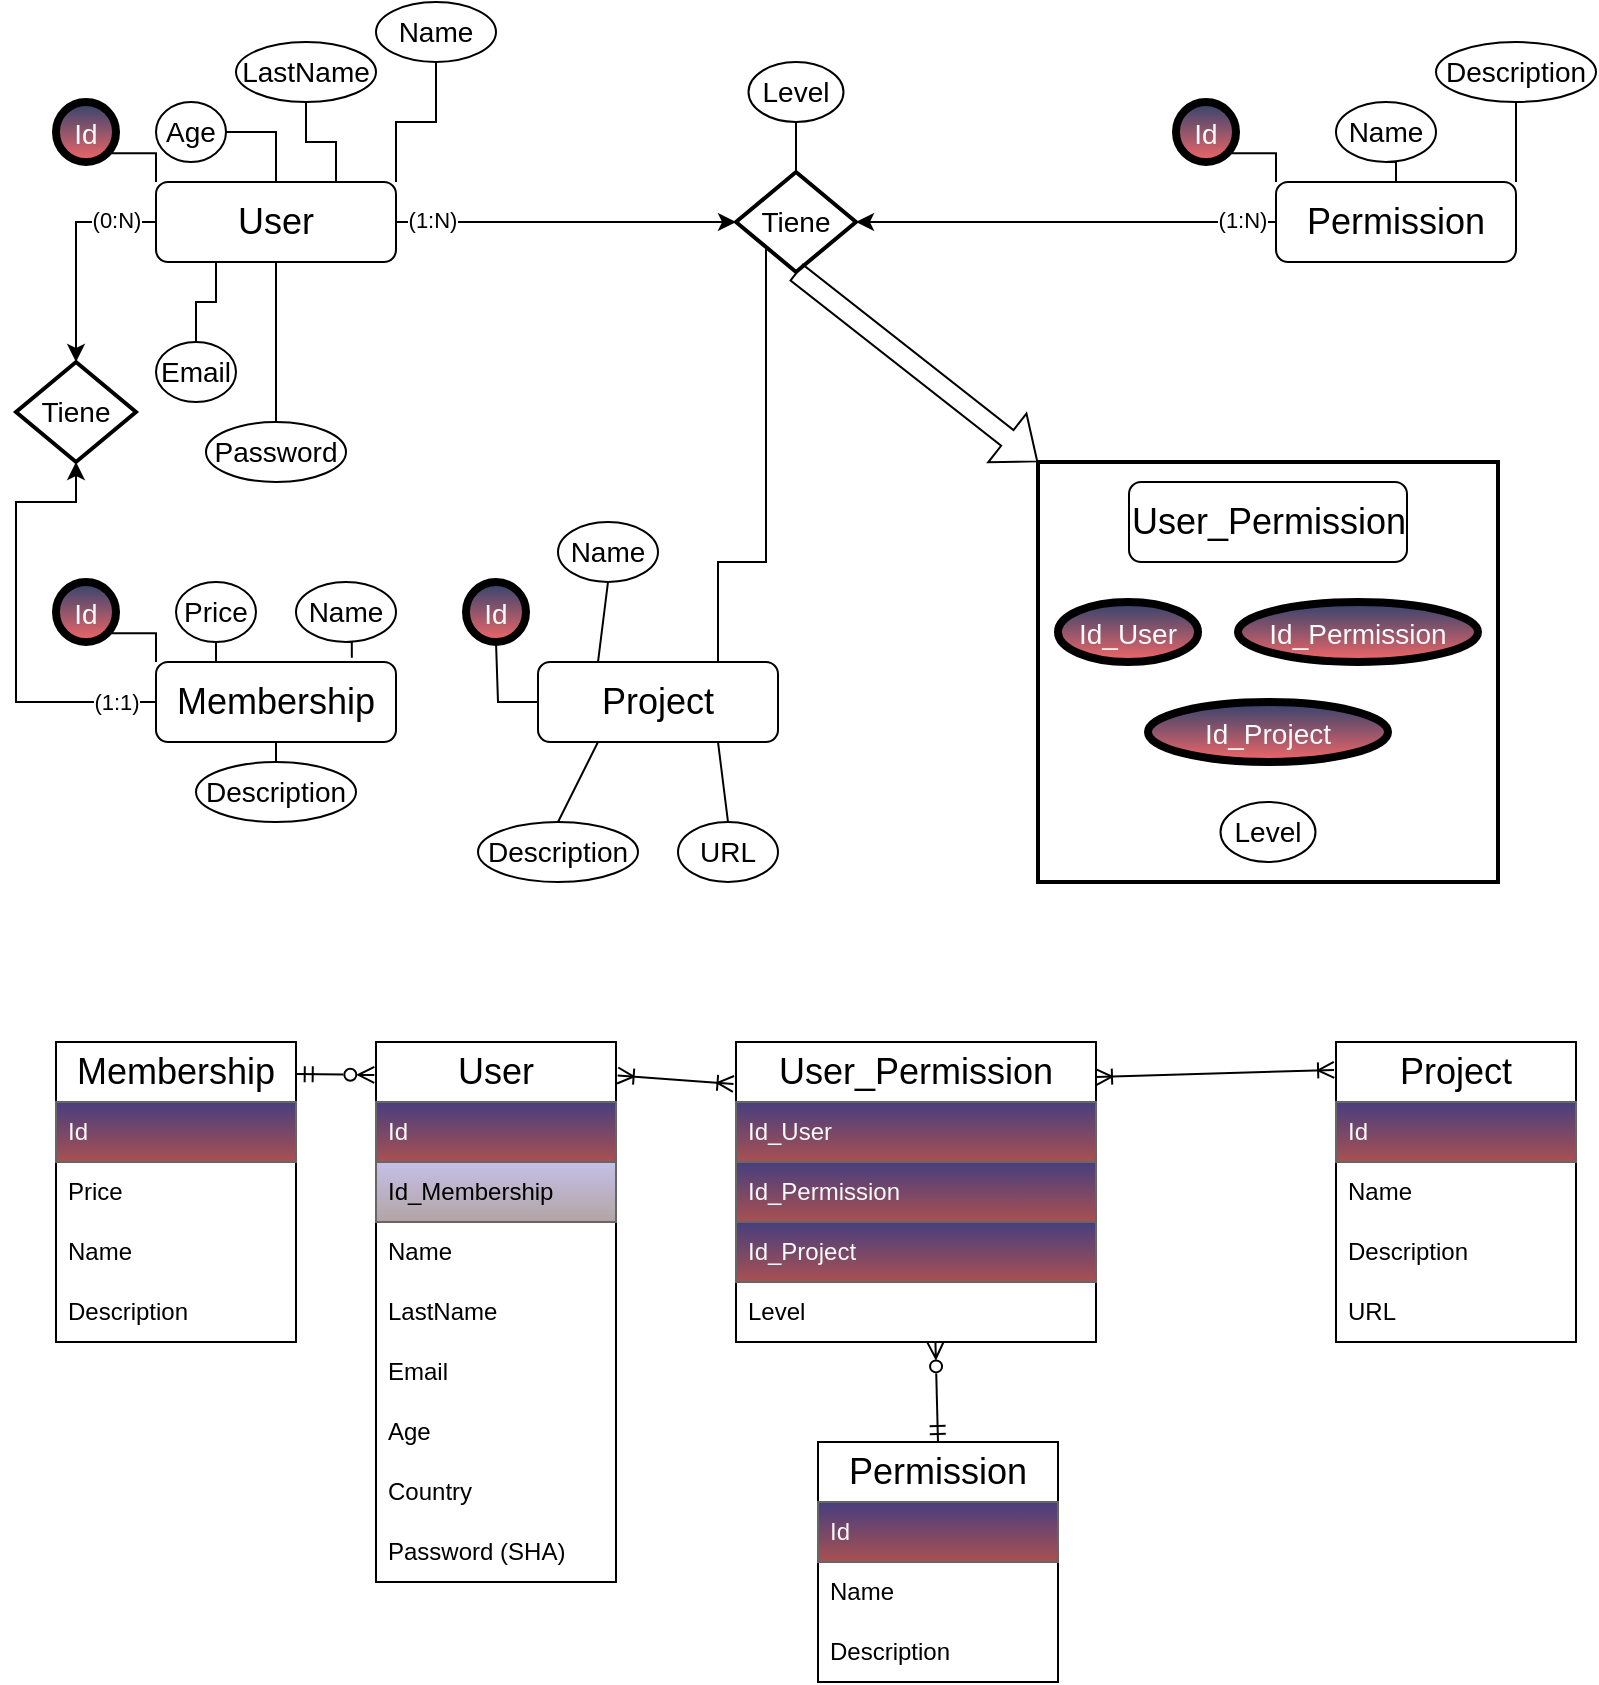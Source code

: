 <mxfile version="21.3.2" type="device">
  <diagram name="Página-1" id="1oXODAR04kZCbPPPJqvs">
    <mxGraphModel dx="1434" dy="834" grid="1" gridSize="10" guides="1" tooltips="1" connect="1" arrows="1" fold="1" page="1" pageScale="1" pageWidth="827" pageHeight="1169" math="0" shadow="0">
      <root>
        <mxCell id="0" />
        <mxCell id="1" parent="0" />
        <mxCell id="l98Kh_5DMOMrPFNrD7ur-1" value="" style="rounded=0;whiteSpace=wrap;html=1;strokeColor=#000000;strokeWidth=2;fontSize=11;fontColor=#000000;fillColor=#ffffff;gradientColor=none;" parent="1" vertex="1">
          <mxGeometry x="530" y="270" width="230" height="210" as="geometry" />
        </mxCell>
        <mxCell id="l98Kh_5DMOMrPFNrD7ur-2" style="edgeStyle=orthogonalEdgeStyle;rounded=0;orthogonalLoop=1;jettySize=auto;html=1;exitX=0;exitY=0.5;exitDx=0;exitDy=0;fontSize=14;fontColor=#000000;" parent="1" source="l98Kh_5DMOMrPFNrD7ur-6" target="l98Kh_5DMOMrPFNrD7ur-31" edge="1">
          <mxGeometry relative="1" as="geometry" />
        </mxCell>
        <mxCell id="l98Kh_5DMOMrPFNrD7ur-3" value="&lt;font style=&quot;font-size: 11px;&quot;&gt;(0:N)&lt;/font&gt;" style="edgeLabel;html=1;align=center;verticalAlign=middle;resizable=0;points=[];fontSize=14;fontColor=#000000;" parent="l98Kh_5DMOMrPFNrD7ur-2" vertex="1" connectable="0">
          <mxGeometry x="-0.786" relative="1" as="geometry">
            <mxPoint x="-8" y="-2" as="offset" />
          </mxGeometry>
        </mxCell>
        <mxCell id="l98Kh_5DMOMrPFNrD7ur-4" style="edgeStyle=orthogonalEdgeStyle;rounded=0;orthogonalLoop=1;jettySize=auto;html=1;exitX=1;exitY=0.5;exitDx=0;exitDy=0;fontSize=14;fontColor=#000000;" parent="1" source="l98Kh_5DMOMrPFNrD7ur-6" target="l98Kh_5DMOMrPFNrD7ur-42" edge="1">
          <mxGeometry relative="1" as="geometry" />
        </mxCell>
        <mxCell id="l98Kh_5DMOMrPFNrD7ur-5" value="(1:N)" style="edgeLabel;html=1;align=center;verticalAlign=middle;resizable=0;points=[];fontSize=11;fontColor=#000000;" parent="l98Kh_5DMOMrPFNrD7ur-4" vertex="1" connectable="0">
          <mxGeometry x="-0.668" y="-1" relative="1" as="geometry">
            <mxPoint x="-10" y="-2" as="offset" />
          </mxGeometry>
        </mxCell>
        <mxCell id="l98Kh_5DMOMrPFNrD7ur-6" value="&lt;font style=&quot;font-size: 18px;&quot;&gt;User&lt;/font&gt;" style="rounded=1;whiteSpace=wrap;html=1;" parent="1" vertex="1">
          <mxGeometry x="89" y="130" width="120" height="40" as="geometry" />
        </mxCell>
        <mxCell id="l98Kh_5DMOMrPFNrD7ur-7" style="edgeStyle=orthogonalEdgeStyle;rounded=0;orthogonalLoop=1;jettySize=auto;html=1;exitX=0;exitY=0.5;exitDx=0;exitDy=0;entryX=1;entryY=0.5;entryDx=0;entryDy=0;fontSize=14;fontColor=#000000;" parent="1" source="l98Kh_5DMOMrPFNrD7ur-9" target="l98Kh_5DMOMrPFNrD7ur-42" edge="1">
          <mxGeometry relative="1" as="geometry" />
        </mxCell>
        <mxCell id="l98Kh_5DMOMrPFNrD7ur-8" value="(1:N)" style="edgeLabel;html=1;align=center;verticalAlign=middle;resizable=0;points=[];fontSize=11;fontColor=#000000;" parent="l98Kh_5DMOMrPFNrD7ur-7" vertex="1" connectable="0">
          <mxGeometry x="-0.888" y="1" relative="1" as="geometry">
            <mxPoint x="-5" y="-2" as="offset" />
          </mxGeometry>
        </mxCell>
        <mxCell id="l98Kh_5DMOMrPFNrD7ur-9" value="&lt;font style=&quot;font-size: 18px;&quot;&gt;Permission&lt;/font&gt;" style="rounded=1;whiteSpace=wrap;html=1;" parent="1" vertex="1">
          <mxGeometry x="649" y="130" width="120" height="40" as="geometry" />
        </mxCell>
        <mxCell id="l98Kh_5DMOMrPFNrD7ur-10" value="&lt;font style=&quot;font-size: 18px;&quot;&gt;User_Permission&lt;/font&gt;" style="rounded=1;whiteSpace=wrap;html=1;" parent="1" vertex="1">
          <mxGeometry x="575.5" y="280" width="139" height="40" as="geometry" />
        </mxCell>
        <mxCell id="l98Kh_5DMOMrPFNrD7ur-11" style="edgeStyle=orthogonalEdgeStyle;rounded=0;orthogonalLoop=1;jettySize=auto;html=1;exitX=1;exitY=1;exitDx=0;exitDy=0;entryX=0;entryY=0;entryDx=0;entryDy=0;strokeColor=default;fontSize=11;fontColor=#000000;endArrow=none;endFill=0;" parent="1" source="l98Kh_5DMOMrPFNrD7ur-12" target="l98Kh_5DMOMrPFNrD7ur-6" edge="1">
          <mxGeometry relative="1" as="geometry" />
        </mxCell>
        <mxCell id="l98Kh_5DMOMrPFNrD7ur-12" value="&lt;font color=&quot;#fafafa&quot; style=&quot;font-size: 14px;&quot;&gt;Id&lt;/font&gt;" style="ellipse;whiteSpace=wrap;html=1;fontSize=18;fillColor=#30436e;gradientColor=#f46767;strokeColor=#000000;strokeWidth=4;" parent="1" vertex="1">
          <mxGeometry x="39" y="90" width="30" height="30" as="geometry" />
        </mxCell>
        <mxCell id="l98Kh_5DMOMrPFNrD7ur-13" style="edgeStyle=orthogonalEdgeStyle;rounded=0;orthogonalLoop=1;jettySize=auto;html=1;exitX=0.5;exitY=1;exitDx=0;exitDy=0;entryX=0.816;entryY=-0.053;entryDx=0;entryDy=0;entryPerimeter=0;strokeColor=default;fontSize=11;fontColor=#000000;endArrow=none;endFill=0;" parent="1" source="l98Kh_5DMOMrPFNrD7ur-14" target="l98Kh_5DMOMrPFNrD7ur-21" edge="1">
          <mxGeometry relative="1" as="geometry" />
        </mxCell>
        <mxCell id="l98Kh_5DMOMrPFNrD7ur-14" value="&lt;font color=&quot;#000000&quot;&gt;Name&lt;/font&gt;" style="ellipse;whiteSpace=wrap;html=1;fontSize=14;fontColor=#FAFAFA;fillColor=#FFFFFF;" parent="1" vertex="1">
          <mxGeometry x="159" y="330" width="50" height="30" as="geometry" />
        </mxCell>
        <mxCell id="l98Kh_5DMOMrPFNrD7ur-15" style="edgeStyle=orthogonalEdgeStyle;rounded=0;orthogonalLoop=1;jettySize=auto;html=1;exitX=0.5;exitY=1;exitDx=0;exitDy=0;entryX=0.75;entryY=0;entryDx=0;entryDy=0;strokeColor=default;fontSize=11;fontColor=#000000;endArrow=none;endFill=0;" parent="1" source="l98Kh_5DMOMrPFNrD7ur-16" target="l98Kh_5DMOMrPFNrD7ur-6" edge="1">
          <mxGeometry relative="1" as="geometry" />
        </mxCell>
        <mxCell id="l98Kh_5DMOMrPFNrD7ur-16" value="&lt;font color=&quot;#000000&quot;&gt;LastName&lt;/font&gt;" style="ellipse;whiteSpace=wrap;html=1;fontSize=14;fontColor=#FAFAFA;fillColor=#FFFFFF;" parent="1" vertex="1">
          <mxGeometry x="129" y="60" width="70" height="30" as="geometry" />
        </mxCell>
        <mxCell id="l98Kh_5DMOMrPFNrD7ur-17" style="edgeStyle=orthogonalEdgeStyle;rounded=0;orthogonalLoop=1;jettySize=auto;html=1;exitX=1;exitY=0.5;exitDx=0;exitDy=0;entryX=0.5;entryY=0;entryDx=0;entryDy=0;strokeColor=default;fontSize=11;fontColor=#000000;endArrow=none;endFill=0;" parent="1" source="l98Kh_5DMOMrPFNrD7ur-18" target="l98Kh_5DMOMrPFNrD7ur-6" edge="1">
          <mxGeometry relative="1" as="geometry" />
        </mxCell>
        <mxCell id="l98Kh_5DMOMrPFNrD7ur-18" value="&lt;font color=&quot;#000000&quot;&gt;Age&lt;/font&gt;" style="ellipse;whiteSpace=wrap;html=1;fontSize=14;fontColor=#FAFAFA;fillColor=#FFFFFF;" parent="1" vertex="1">
          <mxGeometry x="89" y="90" width="35" height="30" as="geometry" />
        </mxCell>
        <mxCell id="l98Kh_5DMOMrPFNrD7ur-19" style="edgeStyle=orthogonalEdgeStyle;rounded=0;orthogonalLoop=1;jettySize=auto;html=1;exitX=0;exitY=0.5;exitDx=0;exitDy=0;entryX=0.5;entryY=1;entryDx=0;entryDy=0;fontSize=14;fontColor=#000000;" parent="1" source="l98Kh_5DMOMrPFNrD7ur-21" target="l98Kh_5DMOMrPFNrD7ur-31" edge="1">
          <mxGeometry relative="1" as="geometry">
            <Array as="points">
              <mxPoint x="19" y="390" />
              <mxPoint x="19" y="290" />
              <mxPoint x="49" y="290" />
            </Array>
          </mxGeometry>
        </mxCell>
        <mxCell id="l98Kh_5DMOMrPFNrD7ur-20" value="(1:1)" style="edgeLabel;html=1;align=center;verticalAlign=middle;resizable=0;points=[];fontSize=11;fontColor=#000000;" parent="l98Kh_5DMOMrPFNrD7ur-19" vertex="1" connectable="0">
          <mxGeometry x="-0.761" y="2" relative="1" as="geometry">
            <mxPoint x="6" y="-2" as="offset" />
          </mxGeometry>
        </mxCell>
        <mxCell id="l98Kh_5DMOMrPFNrD7ur-21" value="&lt;span style=&quot;font-size: 18px;&quot;&gt;Membership&lt;/span&gt;" style="rounded=1;whiteSpace=wrap;html=1;" parent="1" vertex="1">
          <mxGeometry x="89" y="370" width="120" height="40" as="geometry" />
        </mxCell>
        <mxCell id="l98Kh_5DMOMrPFNrD7ur-22" style="edgeStyle=orthogonalEdgeStyle;rounded=0;orthogonalLoop=1;jettySize=auto;html=1;exitX=1;exitY=1;exitDx=0;exitDy=0;entryX=0;entryY=0;entryDx=0;entryDy=0;strokeColor=default;fontSize=11;fontColor=#000000;endArrow=none;endFill=0;" parent="1" source="l98Kh_5DMOMrPFNrD7ur-23" target="l98Kh_5DMOMrPFNrD7ur-21" edge="1">
          <mxGeometry relative="1" as="geometry" />
        </mxCell>
        <mxCell id="l98Kh_5DMOMrPFNrD7ur-23" value="&lt;font color=&quot;#fafafa&quot; style=&quot;font-size: 14px;&quot;&gt;Id&lt;/font&gt;" style="ellipse;whiteSpace=wrap;html=1;fontSize=18;fillColor=#30436e;gradientColor=#f46767;strokeColor=#000000;strokeWidth=4;" parent="1" vertex="1">
          <mxGeometry x="39" y="330" width="30" height="30" as="geometry" />
        </mxCell>
        <mxCell id="l98Kh_5DMOMrPFNrD7ur-24" value="&lt;font color=&quot;#fafafa&quot;&gt;&lt;span style=&quot;font-size: 14px;&quot;&gt;Id_User&lt;/span&gt;&lt;/font&gt;" style="ellipse;whiteSpace=wrap;html=1;fontSize=18;fillColor=#30436e;gradientColor=#f46767;strokeColor=#000000;strokeWidth=4;" parent="1" vertex="1">
          <mxGeometry x="540" y="340" width="70" height="30" as="geometry" />
        </mxCell>
        <mxCell id="l98Kh_5DMOMrPFNrD7ur-25" style="edgeStyle=orthogonalEdgeStyle;rounded=0;orthogonalLoop=1;jettySize=auto;html=1;exitX=1;exitY=1;exitDx=0;exitDy=0;entryX=0;entryY=0;entryDx=0;entryDy=0;strokeColor=default;fontSize=11;fontColor=#000000;endArrow=none;endFill=0;" parent="1" source="l98Kh_5DMOMrPFNrD7ur-26" target="l98Kh_5DMOMrPFNrD7ur-9" edge="1">
          <mxGeometry relative="1" as="geometry" />
        </mxCell>
        <mxCell id="l98Kh_5DMOMrPFNrD7ur-26" value="&lt;font color=&quot;#fafafa&quot; style=&quot;font-size: 14px;&quot;&gt;Id&lt;/font&gt;" style="ellipse;whiteSpace=wrap;html=1;fontSize=18;fillColor=#30436e;gradientColor=#f46767;strokeColor=#000000;strokeWidth=4;" parent="1" vertex="1">
          <mxGeometry x="599" y="90" width="30" height="30" as="geometry" />
        </mxCell>
        <mxCell id="l98Kh_5DMOMrPFNrD7ur-27" style="edgeStyle=orthogonalEdgeStyle;rounded=0;orthogonalLoop=1;jettySize=auto;html=1;exitX=0.5;exitY=0;exitDx=0;exitDy=0;entryX=0.25;entryY=1;entryDx=0;entryDy=0;strokeColor=default;fontSize=11;fontColor=#000000;endArrow=none;endFill=0;" parent="1" source="l98Kh_5DMOMrPFNrD7ur-28" target="l98Kh_5DMOMrPFNrD7ur-6" edge="1">
          <mxGeometry relative="1" as="geometry" />
        </mxCell>
        <mxCell id="l98Kh_5DMOMrPFNrD7ur-28" value="&lt;font color=&quot;#000000&quot;&gt;Email&lt;/font&gt;" style="ellipse;whiteSpace=wrap;html=1;fontSize=14;fontColor=#FAFAFA;fillColor=#FFFFFF;" parent="1" vertex="1">
          <mxGeometry x="89" y="210" width="40" height="30" as="geometry" />
        </mxCell>
        <mxCell id="l98Kh_5DMOMrPFNrD7ur-29" style="edgeStyle=orthogonalEdgeStyle;rounded=0;orthogonalLoop=1;jettySize=auto;html=1;exitX=0.5;exitY=0;exitDx=0;exitDy=0;entryX=0.5;entryY=1;entryDx=0;entryDy=0;strokeColor=default;fontSize=11;fontColor=#000000;endArrow=none;endFill=0;" parent="1" source="l98Kh_5DMOMrPFNrD7ur-30" target="l98Kh_5DMOMrPFNrD7ur-6" edge="1">
          <mxGeometry relative="1" as="geometry" />
        </mxCell>
        <mxCell id="l98Kh_5DMOMrPFNrD7ur-30" value="&lt;font color=&quot;#000000&quot;&gt;Password&lt;/font&gt;" style="ellipse;whiteSpace=wrap;html=1;fontSize=14;fontColor=#FAFAFA;fillColor=#FFFFFF;" parent="1" vertex="1">
          <mxGeometry x="114" y="250" width="70" height="30" as="geometry" />
        </mxCell>
        <mxCell id="l98Kh_5DMOMrPFNrD7ur-31" value="Tiene" style="rhombus;whiteSpace=wrap;html=1;strokeColor=#000000;strokeWidth=2;fontSize=14;fontColor=#000000;fillColor=#ffffff;gradientColor=none;" parent="1" vertex="1">
          <mxGeometry x="19" y="220" width="60" height="50" as="geometry" />
        </mxCell>
        <mxCell id="l98Kh_5DMOMrPFNrD7ur-32" style="edgeStyle=orthogonalEdgeStyle;rounded=0;orthogonalLoop=1;jettySize=auto;html=1;exitX=0.5;exitY=1;exitDx=0;exitDy=0;entryX=1;entryY=0;entryDx=0;entryDy=0;fontSize=11;fontColor=#000000;strokeColor=default;endArrow=none;endFill=0;" parent="1" source="l98Kh_5DMOMrPFNrD7ur-33" target="l98Kh_5DMOMrPFNrD7ur-6" edge="1">
          <mxGeometry relative="1" as="geometry" />
        </mxCell>
        <mxCell id="l98Kh_5DMOMrPFNrD7ur-33" value="&lt;font color=&quot;#000000&quot;&gt;Name&lt;/font&gt;" style="ellipse;whiteSpace=wrap;html=1;fontSize=14;fontColor=#FAFAFA;fillColor=#FFFFFF;" parent="1" vertex="1">
          <mxGeometry x="199" y="40" width="60" height="30" as="geometry" />
        </mxCell>
        <mxCell id="l98Kh_5DMOMrPFNrD7ur-34" style="edgeStyle=orthogonalEdgeStyle;rounded=0;orthogonalLoop=1;jettySize=auto;html=1;exitX=0.5;exitY=1;exitDx=0;exitDy=0;entryX=0.25;entryY=0;entryDx=0;entryDy=0;strokeColor=default;fontSize=11;fontColor=#000000;endArrow=none;endFill=0;" parent="1" source="l98Kh_5DMOMrPFNrD7ur-35" target="l98Kh_5DMOMrPFNrD7ur-21" edge="1">
          <mxGeometry relative="1" as="geometry" />
        </mxCell>
        <mxCell id="l98Kh_5DMOMrPFNrD7ur-35" value="&lt;font color=&quot;#000000&quot;&gt;Price&lt;/font&gt;" style="ellipse;whiteSpace=wrap;html=1;fontSize=14;fontColor=#FAFAFA;fillColor=#FFFFFF;" parent="1" vertex="1">
          <mxGeometry x="99" y="330" width="40" height="30" as="geometry" />
        </mxCell>
        <mxCell id="l98Kh_5DMOMrPFNrD7ur-36" style="edgeStyle=orthogonalEdgeStyle;rounded=0;orthogonalLoop=1;jettySize=auto;html=1;exitX=0.5;exitY=0;exitDx=0;exitDy=0;entryX=0.5;entryY=1;entryDx=0;entryDy=0;strokeColor=default;fontSize=11;fontColor=#000000;endArrow=none;endFill=0;" parent="1" source="l98Kh_5DMOMrPFNrD7ur-37" target="l98Kh_5DMOMrPFNrD7ur-21" edge="1">
          <mxGeometry relative="1" as="geometry" />
        </mxCell>
        <mxCell id="l98Kh_5DMOMrPFNrD7ur-37" value="&lt;font color=&quot;#000000&quot;&gt;Description&lt;/font&gt;" style="ellipse;whiteSpace=wrap;html=1;fontSize=14;fontColor=#FAFAFA;fillColor=#FFFFFF;" parent="1" vertex="1">
          <mxGeometry x="109" y="420" width="80" height="30" as="geometry" />
        </mxCell>
        <mxCell id="l98Kh_5DMOMrPFNrD7ur-38" style="edgeStyle=orthogonalEdgeStyle;rounded=0;orthogonalLoop=1;jettySize=auto;html=1;exitX=0.5;exitY=1;exitDx=0;exitDy=0;entryX=0.5;entryY=0;entryDx=0;entryDy=0;strokeColor=default;fontSize=11;fontColor=#000000;endArrow=none;endFill=0;" parent="1" source="l98Kh_5DMOMrPFNrD7ur-39" target="l98Kh_5DMOMrPFNrD7ur-9" edge="1">
          <mxGeometry relative="1" as="geometry" />
        </mxCell>
        <mxCell id="l98Kh_5DMOMrPFNrD7ur-39" value="&lt;font color=&quot;#000000&quot;&gt;Name&lt;/font&gt;" style="ellipse;whiteSpace=wrap;html=1;fontSize=14;fontColor=#FAFAFA;fillColor=#FFFFFF;" parent="1" vertex="1">
          <mxGeometry x="679" y="90" width="50" height="30" as="geometry" />
        </mxCell>
        <mxCell id="l98Kh_5DMOMrPFNrD7ur-40" style="edgeStyle=orthogonalEdgeStyle;rounded=0;orthogonalLoop=1;jettySize=auto;html=1;exitX=0.5;exitY=1;exitDx=0;exitDy=0;entryX=1;entryY=0;entryDx=0;entryDy=0;strokeColor=default;fontSize=11;fontColor=#000000;endArrow=none;endFill=0;" parent="1" source="l98Kh_5DMOMrPFNrD7ur-41" target="l98Kh_5DMOMrPFNrD7ur-9" edge="1">
          <mxGeometry relative="1" as="geometry" />
        </mxCell>
        <mxCell id="l98Kh_5DMOMrPFNrD7ur-41" value="&lt;font color=&quot;#000000&quot;&gt;Description&lt;/font&gt;" style="ellipse;whiteSpace=wrap;html=1;fontSize=14;fontColor=#FAFAFA;fillColor=#FFFFFF;" parent="1" vertex="1">
          <mxGeometry x="729" y="60" width="80" height="30" as="geometry" />
        </mxCell>
        <mxCell id="l98Kh_5DMOMrPFNrD7ur-42" value="Tiene" style="rhombus;whiteSpace=wrap;html=1;strokeColor=#000000;strokeWidth=2;fontSize=14;fontColor=#000000;fillColor=#ffffff;gradientColor=none;" parent="1" vertex="1">
          <mxGeometry x="379" y="125" width="60" height="50" as="geometry" />
        </mxCell>
        <mxCell id="l98Kh_5DMOMrPFNrD7ur-43" value="" style="shape=flexArrow;endArrow=classic;html=1;rounded=0;fontSize=11;fontColor=#000000;exitX=0.5;exitY=1;exitDx=0;exitDy=0;entryX=0;entryY=0;entryDx=0;entryDy=0;" parent="1" source="l98Kh_5DMOMrPFNrD7ur-42" target="l98Kh_5DMOMrPFNrD7ur-1" edge="1">
          <mxGeometry width="50" height="50" relative="1" as="geometry">
            <mxPoint x="419" y="200" as="sourcePoint" />
            <mxPoint x="449" y="250" as="targetPoint" />
          </mxGeometry>
        </mxCell>
        <mxCell id="l98Kh_5DMOMrPFNrD7ur-44" value="&lt;font color=&quot;#fafafa&quot;&gt;&lt;span style=&quot;font-size: 14px;&quot;&gt;Id_Permission&lt;/span&gt;&lt;/font&gt;" style="ellipse;whiteSpace=wrap;html=1;fontSize=18;fillColor=#30436e;gradientColor=#f46767;strokeColor=#000000;strokeWidth=4;" parent="1" vertex="1">
          <mxGeometry x="630" y="340" width="120" height="30" as="geometry" />
        </mxCell>
        <mxCell id="l98Kh_5DMOMrPFNrD7ur-45" style="edgeStyle=orthogonalEdgeStyle;rounded=0;orthogonalLoop=1;jettySize=auto;html=1;exitX=0.5;exitY=1;exitDx=0;exitDy=0;entryX=0.5;entryY=0;entryDx=0;entryDy=0;strokeColor=default;fontSize=11;fontColor=#333333;endArrow=none;endFill=0;" parent="1" source="l98Kh_5DMOMrPFNrD7ur-46" target="l98Kh_5DMOMrPFNrD7ur-42" edge="1">
          <mxGeometry relative="1" as="geometry" />
        </mxCell>
        <mxCell id="l98Kh_5DMOMrPFNrD7ur-46" value="&lt;font color=&quot;#000000&quot;&gt;Level&lt;/font&gt;" style="ellipse;whiteSpace=wrap;html=1;fontSize=14;fontColor=#FAFAFA;fillColor=#FFFFFF;" parent="1" vertex="1">
          <mxGeometry x="385.25" y="70" width="47.5" height="30" as="geometry" />
        </mxCell>
        <mxCell id="l98Kh_5DMOMrPFNrD7ur-47" value="&lt;font style=&quot;font-size: 18px;&quot;&gt;User&lt;/font&gt;" style="swimlane;fontStyle=0;childLayout=stackLayout;horizontal=1;startSize=30;horizontalStack=0;resizeParent=1;resizeParentMax=0;resizeLast=0;collapsible=1;marginBottom=0;whiteSpace=wrap;html=1;" parent="1" vertex="1">
          <mxGeometry x="199" y="560" width="120" height="270" as="geometry" />
        </mxCell>
        <mxCell id="l98Kh_5DMOMrPFNrD7ur-48" value="&lt;font color=&quot;#fafafa&quot;&gt;Id&lt;/font&gt;" style="text;strokeColor=#666666;fillColor=#463e7e;align=left;verticalAlign=middle;spacingLeft=4;spacingRight=4;overflow=hidden;points=[[0,0.5],[1,0.5]];portConstraint=eastwest;rotatable=0;whiteSpace=wrap;html=1;gradientColor=#a95151;" parent="l98Kh_5DMOMrPFNrD7ur-47" vertex="1">
          <mxGeometry y="30" width="120" height="30" as="geometry" />
        </mxCell>
        <mxCell id="l98Kh_5DMOMrPFNrD7ur-49" value="Id_Membership" style="text;strokeColor=#666666;fillColor=#c5c0e8;align=left;verticalAlign=middle;spacingLeft=4;spacingRight=4;overflow=hidden;points=[[0,0.5],[1,0.5]];portConstraint=eastwest;rotatable=0;whiteSpace=wrap;html=1;gradientColor=#b2a4a4;" parent="l98Kh_5DMOMrPFNrD7ur-47" vertex="1">
          <mxGeometry y="60" width="120" height="30" as="geometry" />
        </mxCell>
        <mxCell id="l98Kh_5DMOMrPFNrD7ur-50" value="Name" style="text;strokeColor=none;fillColor=none;align=left;verticalAlign=middle;spacingLeft=4;spacingRight=4;overflow=hidden;points=[[0,0.5],[1,0.5]];portConstraint=eastwest;rotatable=0;whiteSpace=wrap;html=1;" parent="l98Kh_5DMOMrPFNrD7ur-47" vertex="1">
          <mxGeometry y="90" width="120" height="30" as="geometry" />
        </mxCell>
        <mxCell id="l98Kh_5DMOMrPFNrD7ur-51" value="LastName" style="text;strokeColor=none;fillColor=none;align=left;verticalAlign=middle;spacingLeft=4;spacingRight=4;overflow=hidden;points=[[0,0.5],[1,0.5]];portConstraint=eastwest;rotatable=0;whiteSpace=wrap;html=1;" parent="l98Kh_5DMOMrPFNrD7ur-47" vertex="1">
          <mxGeometry y="120" width="120" height="30" as="geometry" />
        </mxCell>
        <mxCell id="l98Kh_5DMOMrPFNrD7ur-52" value="Email" style="text;strokeColor=none;fillColor=none;align=left;verticalAlign=middle;spacingLeft=4;spacingRight=4;overflow=hidden;points=[[0,0.5],[1,0.5]];portConstraint=eastwest;rotatable=0;whiteSpace=wrap;html=1;" parent="l98Kh_5DMOMrPFNrD7ur-47" vertex="1">
          <mxGeometry y="150" width="120" height="30" as="geometry" />
        </mxCell>
        <mxCell id="l98Kh_5DMOMrPFNrD7ur-53" value="Age" style="text;strokeColor=none;fillColor=none;align=left;verticalAlign=middle;spacingLeft=4;spacingRight=4;overflow=hidden;points=[[0,0.5],[1,0.5]];portConstraint=eastwest;rotatable=0;whiteSpace=wrap;html=1;" parent="l98Kh_5DMOMrPFNrD7ur-47" vertex="1">
          <mxGeometry y="180" width="120" height="30" as="geometry" />
        </mxCell>
        <mxCell id="l98Kh_5DMOMrPFNrD7ur-54" value="Country" style="text;strokeColor=none;fillColor=none;align=left;verticalAlign=middle;spacingLeft=4;spacingRight=4;overflow=hidden;points=[[0,0.5],[1,0.5]];portConstraint=eastwest;rotatable=0;whiteSpace=wrap;html=1;" parent="l98Kh_5DMOMrPFNrD7ur-47" vertex="1">
          <mxGeometry y="210" width="120" height="30" as="geometry" />
        </mxCell>
        <mxCell id="l98Kh_5DMOMrPFNrD7ur-55" value="Password (SHA)" style="text;strokeColor=none;fillColor=none;align=left;verticalAlign=middle;spacingLeft=4;spacingRight=4;overflow=hidden;points=[[0,0.5],[1,0.5]];portConstraint=eastwest;rotatable=0;whiteSpace=wrap;html=1;" parent="l98Kh_5DMOMrPFNrD7ur-47" vertex="1">
          <mxGeometry y="240" width="120" height="30" as="geometry" />
        </mxCell>
        <mxCell id="l98Kh_5DMOMrPFNrD7ur-56" value="&lt;font style=&quot;font-size: 18px;&quot;&gt;Membership&lt;/font&gt;" style="swimlane;fontStyle=0;childLayout=stackLayout;horizontal=1;startSize=30;horizontalStack=0;resizeParent=1;resizeParentMax=0;resizeLast=0;collapsible=1;marginBottom=0;whiteSpace=wrap;html=1;" parent="1" vertex="1">
          <mxGeometry x="39" y="560" width="120" height="150" as="geometry" />
        </mxCell>
        <mxCell id="l98Kh_5DMOMrPFNrD7ur-57" value="&lt;font color=&quot;#fafafa&quot;&gt;Id&lt;/font&gt;" style="text;strokeColor=#666666;fillColor=#463e7e;align=left;verticalAlign=middle;spacingLeft=4;spacingRight=4;overflow=hidden;points=[[0,0.5],[1,0.5]];portConstraint=eastwest;rotatable=0;whiteSpace=wrap;html=1;gradientColor=#a95151;" parent="l98Kh_5DMOMrPFNrD7ur-56" vertex="1">
          <mxGeometry y="30" width="120" height="30" as="geometry" />
        </mxCell>
        <mxCell id="l98Kh_5DMOMrPFNrD7ur-58" value="Price" style="text;strokeColor=none;fillColor=none;align=left;verticalAlign=middle;spacingLeft=4;spacingRight=4;overflow=hidden;points=[[0,0.5],[1,0.5]];portConstraint=eastwest;rotatable=0;whiteSpace=wrap;html=1;" parent="l98Kh_5DMOMrPFNrD7ur-56" vertex="1">
          <mxGeometry y="60" width="120" height="30" as="geometry" />
        </mxCell>
        <mxCell id="l98Kh_5DMOMrPFNrD7ur-59" value="Name" style="text;strokeColor=none;fillColor=none;align=left;verticalAlign=middle;spacingLeft=4;spacingRight=4;overflow=hidden;points=[[0,0.5],[1,0.5]];portConstraint=eastwest;rotatable=0;whiteSpace=wrap;html=1;" parent="l98Kh_5DMOMrPFNrD7ur-56" vertex="1">
          <mxGeometry y="90" width="120" height="30" as="geometry" />
        </mxCell>
        <mxCell id="l98Kh_5DMOMrPFNrD7ur-60" value="Description" style="text;strokeColor=none;fillColor=none;align=left;verticalAlign=middle;spacingLeft=4;spacingRight=4;overflow=hidden;points=[[0,0.5],[1,0.5]];portConstraint=eastwest;rotatable=0;whiteSpace=wrap;html=1;" parent="l98Kh_5DMOMrPFNrD7ur-56" vertex="1">
          <mxGeometry y="120" width="120" height="30" as="geometry" />
        </mxCell>
        <mxCell id="l98Kh_5DMOMrPFNrD7ur-61" value="&lt;font style=&quot;font-size: 18px;&quot;&gt;Permission&lt;/font&gt;" style="swimlane;fontStyle=0;childLayout=stackLayout;horizontal=1;startSize=30;horizontalStack=0;resizeParent=1;resizeParentMax=0;resizeLast=0;collapsible=1;marginBottom=0;whiteSpace=wrap;html=1;" parent="1" vertex="1">
          <mxGeometry x="420" y="760" width="120" height="120" as="geometry" />
        </mxCell>
        <mxCell id="l98Kh_5DMOMrPFNrD7ur-62" value="&lt;font color=&quot;#fafafa&quot;&gt;Id&lt;/font&gt;" style="text;strokeColor=#666666;fillColor=#463e7e;align=left;verticalAlign=middle;spacingLeft=4;spacingRight=4;overflow=hidden;points=[[0,0.5],[1,0.5]];portConstraint=eastwest;rotatable=0;whiteSpace=wrap;html=1;gradientColor=#a95151;" parent="l98Kh_5DMOMrPFNrD7ur-61" vertex="1">
          <mxGeometry y="30" width="120" height="30" as="geometry" />
        </mxCell>
        <mxCell id="l98Kh_5DMOMrPFNrD7ur-63" value="Name" style="text;strokeColor=none;fillColor=none;align=left;verticalAlign=middle;spacingLeft=4;spacingRight=4;overflow=hidden;points=[[0,0.5],[1,0.5]];portConstraint=eastwest;rotatable=0;whiteSpace=wrap;html=1;" parent="l98Kh_5DMOMrPFNrD7ur-61" vertex="1">
          <mxGeometry y="60" width="120" height="30" as="geometry" />
        </mxCell>
        <mxCell id="l98Kh_5DMOMrPFNrD7ur-64" value="Description" style="text;strokeColor=none;fillColor=none;align=left;verticalAlign=middle;spacingLeft=4;spacingRight=4;overflow=hidden;points=[[0,0.5],[1,0.5]];portConstraint=eastwest;rotatable=0;whiteSpace=wrap;html=1;" parent="l98Kh_5DMOMrPFNrD7ur-61" vertex="1">
          <mxGeometry y="90" width="120" height="30" as="geometry" />
        </mxCell>
        <mxCell id="l98Kh_5DMOMrPFNrD7ur-65" value="&lt;font style=&quot;font-size: 18px;&quot;&gt;User_Permission&lt;/font&gt;" style="swimlane;fontStyle=0;childLayout=stackLayout;horizontal=1;startSize=30;horizontalStack=0;resizeParent=1;resizeParentMax=0;resizeLast=0;collapsible=1;marginBottom=0;whiteSpace=wrap;html=1;" parent="1" vertex="1">
          <mxGeometry x="379" y="560" width="180" height="150" as="geometry" />
        </mxCell>
        <mxCell id="l98Kh_5DMOMrPFNrD7ur-66" value="&lt;font color=&quot;#fafafa&quot;&gt;Id_User&lt;/font&gt;" style="text;strokeColor=#666666;fillColor=#463e7e;align=left;verticalAlign=middle;spacingLeft=4;spacingRight=4;overflow=hidden;points=[[0,0.5],[1,0.5]];portConstraint=eastwest;rotatable=0;whiteSpace=wrap;html=1;gradientColor=#a95151;" parent="l98Kh_5DMOMrPFNrD7ur-65" vertex="1">
          <mxGeometry y="30" width="180" height="30" as="geometry" />
        </mxCell>
        <mxCell id="l98Kh_5DMOMrPFNrD7ur-67" value="&lt;font color=&quot;#fafafa&quot;&gt;Id_Permission&lt;/font&gt;" style="text;strokeColor=#666666;fillColor=#463e7e;align=left;verticalAlign=middle;spacingLeft=4;spacingRight=4;overflow=hidden;points=[[0,0.5],[1,0.5]];portConstraint=eastwest;rotatable=0;whiteSpace=wrap;html=1;gradientColor=#a95151;" parent="l98Kh_5DMOMrPFNrD7ur-65" vertex="1">
          <mxGeometry y="60" width="180" height="30" as="geometry" />
        </mxCell>
        <mxCell id="OYmmaktFHSaJrGXkDSAl-17" value="&lt;font color=&quot;#fafafa&quot;&gt;Id_Project&lt;/font&gt;" style="text;strokeColor=#666666;fillColor=#463e7e;align=left;verticalAlign=middle;spacingLeft=4;spacingRight=4;overflow=hidden;points=[[0,0.5],[1,0.5]];portConstraint=eastwest;rotatable=0;whiteSpace=wrap;html=1;gradientColor=#a95151;" parent="l98Kh_5DMOMrPFNrD7ur-65" vertex="1">
          <mxGeometry y="90" width="180" height="30" as="geometry" />
        </mxCell>
        <mxCell id="l98Kh_5DMOMrPFNrD7ur-68" value="Level" style="text;strokeColor=none;fillColor=none;align=left;verticalAlign=middle;spacingLeft=4;spacingRight=4;overflow=hidden;points=[[0,0.5],[1,0.5]];portConstraint=eastwest;rotatable=0;whiteSpace=wrap;html=1;" parent="l98Kh_5DMOMrPFNrD7ur-65" vertex="1">
          <mxGeometry y="120" width="180" height="30" as="geometry" />
        </mxCell>
        <mxCell id="l98Kh_5DMOMrPFNrD7ur-69" value="" style="endArrow=ERzeroToMany;html=1;rounded=0;startArrow=ERmandOne;startFill=0;endFill=0;exitX=1.003;exitY=0.107;exitDx=0;exitDy=0;exitPerimeter=0;entryX=-0.007;entryY=0.061;entryDx=0;entryDy=0;entryPerimeter=0;" parent="1" source="l98Kh_5DMOMrPFNrD7ur-56" target="l98Kh_5DMOMrPFNrD7ur-47" edge="1">
          <mxGeometry width="50" height="50" relative="1" as="geometry">
            <mxPoint x="369" y="760" as="sourcePoint" />
            <mxPoint x="419" y="710" as="targetPoint" />
          </mxGeometry>
        </mxCell>
        <mxCell id="l98Kh_5DMOMrPFNrD7ur-70" value="" style="endArrow=ERoneToMany;html=1;rounded=0;startArrow=ERoneToMany;startFill=0;endFill=0;exitX=1.007;exitY=0.062;exitDx=0;exitDy=0;exitPerimeter=0;entryX=-0.007;entryY=0.14;entryDx=0;entryDy=0;entryPerimeter=0;" parent="1" source="l98Kh_5DMOMrPFNrD7ur-47" target="l98Kh_5DMOMrPFNrD7ur-65" edge="1">
          <mxGeometry width="50" height="50" relative="1" as="geometry">
            <mxPoint x="329" y="580" as="sourcePoint" />
            <mxPoint x="368" y="580" as="targetPoint" />
          </mxGeometry>
        </mxCell>
        <mxCell id="l98Kh_5DMOMrPFNrD7ur-71" value="" style="endArrow=ERzeroToMany;html=1;rounded=0;startArrow=ERmandOne;startFill=0;endFill=0;exitX=0.5;exitY=0;exitDx=0;exitDy=0;entryX=0.554;entryY=1.007;entryDx=0;entryDy=0;entryPerimeter=0;" parent="1" source="l98Kh_5DMOMrPFNrD7ur-61" target="l98Kh_5DMOMrPFNrD7ur-68" edge="1">
          <mxGeometry width="50" height="50" relative="1" as="geometry">
            <mxPoint x="399" y="710" as="sourcePoint" />
            <mxPoint x="438" y="710" as="targetPoint" />
          </mxGeometry>
        </mxCell>
        <mxCell id="l98Kh_5DMOMrPFNrD7ur-72" value="&lt;font color=&quot;#000000&quot;&gt;Level&lt;/font&gt;" style="ellipse;whiteSpace=wrap;html=1;fontSize=14;fontColor=#FAFAFA;fillColor=#FFFFFF;" parent="1" vertex="1">
          <mxGeometry x="621.25" y="440" width="47.5" height="30" as="geometry" />
        </mxCell>
        <mxCell id="OYmmaktFHSaJrGXkDSAl-1" value="&lt;font style=&quot;font-size: 18px;&quot;&gt;Project&lt;/font&gt;" style="swimlane;fontStyle=0;childLayout=stackLayout;horizontal=1;startSize=30;horizontalStack=0;resizeParent=1;resizeParentMax=0;resizeLast=0;collapsible=1;marginBottom=0;whiteSpace=wrap;html=1;" parent="1" vertex="1">
          <mxGeometry x="679" y="560" width="120" height="150" as="geometry" />
        </mxCell>
        <mxCell id="OYmmaktFHSaJrGXkDSAl-2" value="&lt;font color=&quot;#fafafa&quot;&gt;Id&lt;/font&gt;" style="text;strokeColor=#666666;fillColor=#463e7e;align=left;verticalAlign=middle;spacingLeft=4;spacingRight=4;overflow=hidden;points=[[0,0.5],[1,0.5]];portConstraint=eastwest;rotatable=0;whiteSpace=wrap;html=1;gradientColor=#a95151;" parent="OYmmaktFHSaJrGXkDSAl-1" vertex="1">
          <mxGeometry y="30" width="120" height="30" as="geometry" />
        </mxCell>
        <mxCell id="OYmmaktFHSaJrGXkDSAl-3" value="Name" style="text;strokeColor=none;fillColor=none;align=left;verticalAlign=middle;spacingLeft=4;spacingRight=4;overflow=hidden;points=[[0,0.5],[1,0.5]];portConstraint=eastwest;rotatable=0;whiteSpace=wrap;html=1;" parent="OYmmaktFHSaJrGXkDSAl-1" vertex="1">
          <mxGeometry y="60" width="120" height="30" as="geometry" />
        </mxCell>
        <mxCell id="OYmmaktFHSaJrGXkDSAl-4" value="Description" style="text;strokeColor=none;fillColor=none;align=left;verticalAlign=middle;spacingLeft=4;spacingRight=4;overflow=hidden;points=[[0,0.5],[1,0.5]];portConstraint=eastwest;rotatable=0;whiteSpace=wrap;html=1;" parent="OYmmaktFHSaJrGXkDSAl-1" vertex="1">
          <mxGeometry y="90" width="120" height="30" as="geometry" />
        </mxCell>
        <mxCell id="OYmmaktFHSaJrGXkDSAl-5" value="URL" style="text;strokeColor=none;fillColor=none;align=left;verticalAlign=middle;spacingLeft=4;spacingRight=4;overflow=hidden;points=[[0,0.5],[1,0.5]];portConstraint=eastwest;rotatable=0;whiteSpace=wrap;html=1;" parent="OYmmaktFHSaJrGXkDSAl-1" vertex="1">
          <mxGeometry y="120" width="120" height="30" as="geometry" />
        </mxCell>
        <mxCell id="OYmmaktFHSaJrGXkDSAl-6" value="" style="endArrow=ERoneToMany;html=1;rounded=0;startArrow=ERoneToMany;startFill=0;endFill=0;exitX=1;exitY=0.117;exitDx=0;exitDy=0;exitPerimeter=0;entryX=-0.008;entryY=0.093;entryDx=0;entryDy=0;entryPerimeter=0;" parent="1" source="l98Kh_5DMOMrPFNrD7ur-65" target="OYmmaktFHSaJrGXkDSAl-1" edge="1">
          <mxGeometry width="50" height="50" relative="1" as="geometry">
            <mxPoint x="580.5" y="720" as="sourcePoint" />
            <mxPoint x="638.5" y="720" as="targetPoint" />
          </mxGeometry>
        </mxCell>
        <mxCell id="OYmmaktFHSaJrGXkDSAl-7" value="&lt;span style=&quot;font-size: 18px;&quot;&gt;Project&lt;/span&gt;" style="rounded=1;whiteSpace=wrap;html=1;" parent="1" vertex="1">
          <mxGeometry x="280" y="370" width="120" height="40" as="geometry" />
        </mxCell>
        <mxCell id="OYmmaktFHSaJrGXkDSAl-8" value="&lt;font color=&quot;#fafafa&quot; style=&quot;font-size: 14px;&quot;&gt;Id&lt;/font&gt;" style="ellipse;whiteSpace=wrap;html=1;fontSize=18;fillColor=#30436e;gradientColor=#f46767;strokeColor=#000000;strokeWidth=4;" parent="1" vertex="1">
          <mxGeometry x="244" y="330" width="30" height="30" as="geometry" />
        </mxCell>
        <mxCell id="OYmmaktFHSaJrGXkDSAl-9" value="&lt;font color=&quot;#000000&quot;&gt;Name&lt;/font&gt;" style="ellipse;whiteSpace=wrap;html=1;fontSize=14;fontColor=#FAFAFA;fillColor=#FFFFFF;" parent="1" vertex="1">
          <mxGeometry x="290" y="300" width="50" height="30" as="geometry" />
        </mxCell>
        <mxCell id="OYmmaktFHSaJrGXkDSAl-10" value="&lt;font color=&quot;#000000&quot;&gt;Description&lt;/font&gt;" style="ellipse;whiteSpace=wrap;html=1;fontSize=14;fontColor=#FAFAFA;fillColor=#FFFFFF;" parent="1" vertex="1">
          <mxGeometry x="250" y="450" width="80" height="30" as="geometry" />
        </mxCell>
        <mxCell id="OYmmaktFHSaJrGXkDSAl-11" value="&lt;font color=&quot;#000000&quot;&gt;URL&lt;/font&gt;" style="ellipse;whiteSpace=wrap;html=1;fontSize=14;fontColor=#FAFAFA;fillColor=#FFFFFF;" parent="1" vertex="1">
          <mxGeometry x="350" y="450" width="50" height="30" as="geometry" />
        </mxCell>
        <mxCell id="OYmmaktFHSaJrGXkDSAl-12" value="" style="endArrow=none;html=1;rounded=0;entryX=0.5;entryY=1;entryDx=0;entryDy=0;exitX=0;exitY=0.5;exitDx=0;exitDy=0;" parent="1" source="OYmmaktFHSaJrGXkDSAl-7" target="OYmmaktFHSaJrGXkDSAl-8" edge="1">
          <mxGeometry width="50" height="50" relative="1" as="geometry">
            <mxPoint x="700" y="350" as="sourcePoint" />
            <mxPoint x="750" y="300" as="targetPoint" />
            <Array as="points">
              <mxPoint x="260" y="390" />
            </Array>
          </mxGeometry>
        </mxCell>
        <mxCell id="OYmmaktFHSaJrGXkDSAl-13" value="" style="endArrow=none;html=1;rounded=0;entryX=0.5;entryY=1;entryDx=0;entryDy=0;exitX=0.25;exitY=0;exitDx=0;exitDy=0;" parent="1" source="OYmmaktFHSaJrGXkDSAl-7" target="OYmmaktFHSaJrGXkDSAl-9" edge="1">
          <mxGeometry width="50" height="50" relative="1" as="geometry">
            <mxPoint x="700" y="350" as="sourcePoint" />
            <mxPoint x="750" y="300" as="targetPoint" />
          </mxGeometry>
        </mxCell>
        <mxCell id="OYmmaktFHSaJrGXkDSAl-14" value="" style="endArrow=none;html=1;rounded=0;entryX=0.25;entryY=1;entryDx=0;entryDy=0;exitX=0.5;exitY=0;exitDx=0;exitDy=0;" parent="1" source="OYmmaktFHSaJrGXkDSAl-10" target="OYmmaktFHSaJrGXkDSAl-7" edge="1">
          <mxGeometry width="50" height="50" relative="1" as="geometry">
            <mxPoint x="700" y="350" as="sourcePoint" />
            <mxPoint x="750" y="300" as="targetPoint" />
          </mxGeometry>
        </mxCell>
        <mxCell id="OYmmaktFHSaJrGXkDSAl-15" value="" style="endArrow=none;html=1;rounded=0;entryX=0.75;entryY=1;entryDx=0;entryDy=0;exitX=0.5;exitY=0;exitDx=0;exitDy=0;" parent="1" source="OYmmaktFHSaJrGXkDSAl-11" target="OYmmaktFHSaJrGXkDSAl-7" edge="1">
          <mxGeometry width="50" height="50" relative="1" as="geometry">
            <mxPoint x="700" y="350" as="sourcePoint" />
            <mxPoint x="750" y="300" as="targetPoint" />
          </mxGeometry>
        </mxCell>
        <mxCell id="OYmmaktFHSaJrGXkDSAl-16" value="" style="endArrow=none;html=1;rounded=0;entryX=0;entryY=1;entryDx=0;entryDy=0;exitX=0.75;exitY=0;exitDx=0;exitDy=0;" parent="1" source="OYmmaktFHSaJrGXkDSAl-7" target="l98Kh_5DMOMrPFNrD7ur-42" edge="1">
          <mxGeometry width="50" height="50" relative="1" as="geometry">
            <mxPoint x="700" y="350" as="sourcePoint" />
            <mxPoint x="750" y="300" as="targetPoint" />
            <Array as="points">
              <mxPoint x="370" y="320" />
              <mxPoint x="394" y="320" />
            </Array>
          </mxGeometry>
        </mxCell>
        <mxCell id="mpshSyiv0s3aj-98JKVH-1" value="&lt;font color=&quot;#fafafa&quot;&gt;&lt;span style=&quot;font-size: 14px;&quot;&gt;Id_Project&lt;/span&gt;&lt;/font&gt;" style="ellipse;whiteSpace=wrap;html=1;fontSize=18;fillColor=#30436e;gradientColor=#f46767;strokeColor=#000000;strokeWidth=4;" vertex="1" parent="1">
          <mxGeometry x="585" y="390" width="120" height="30" as="geometry" />
        </mxCell>
      </root>
    </mxGraphModel>
  </diagram>
</mxfile>
